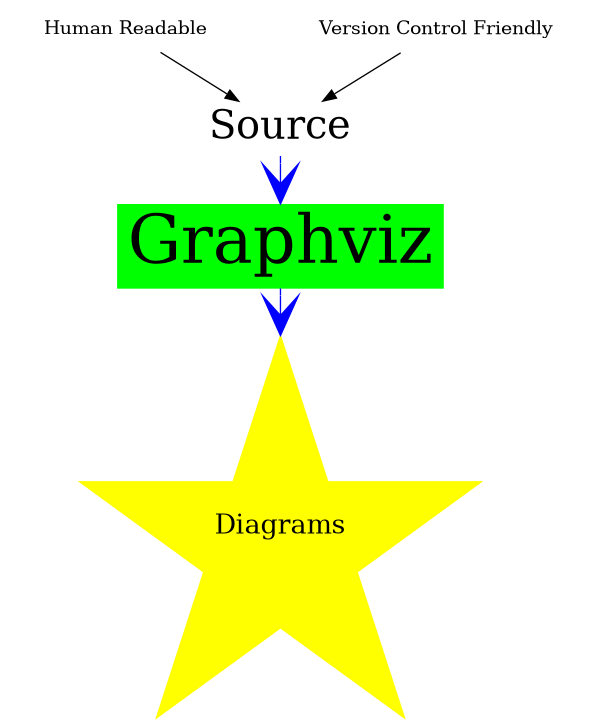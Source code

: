 @startuml
digraph G {
     
  bgcolor="transparent"
  node[style=filled color=white]
     
     

 Source -> Graphviz -> Diagrams [arrowsize=3 arrowhead=vee color=blue]

 Source   [fontsize=30 shape=folder]
 Graphviz [fontsize=50 shape=underline color=green]
 Diagrams [fontsize=20 shape=star style=filled color=yellow]

 "Human Readable"           -> Source
 "Version Control Friendly" -> Source

}

@enduml
